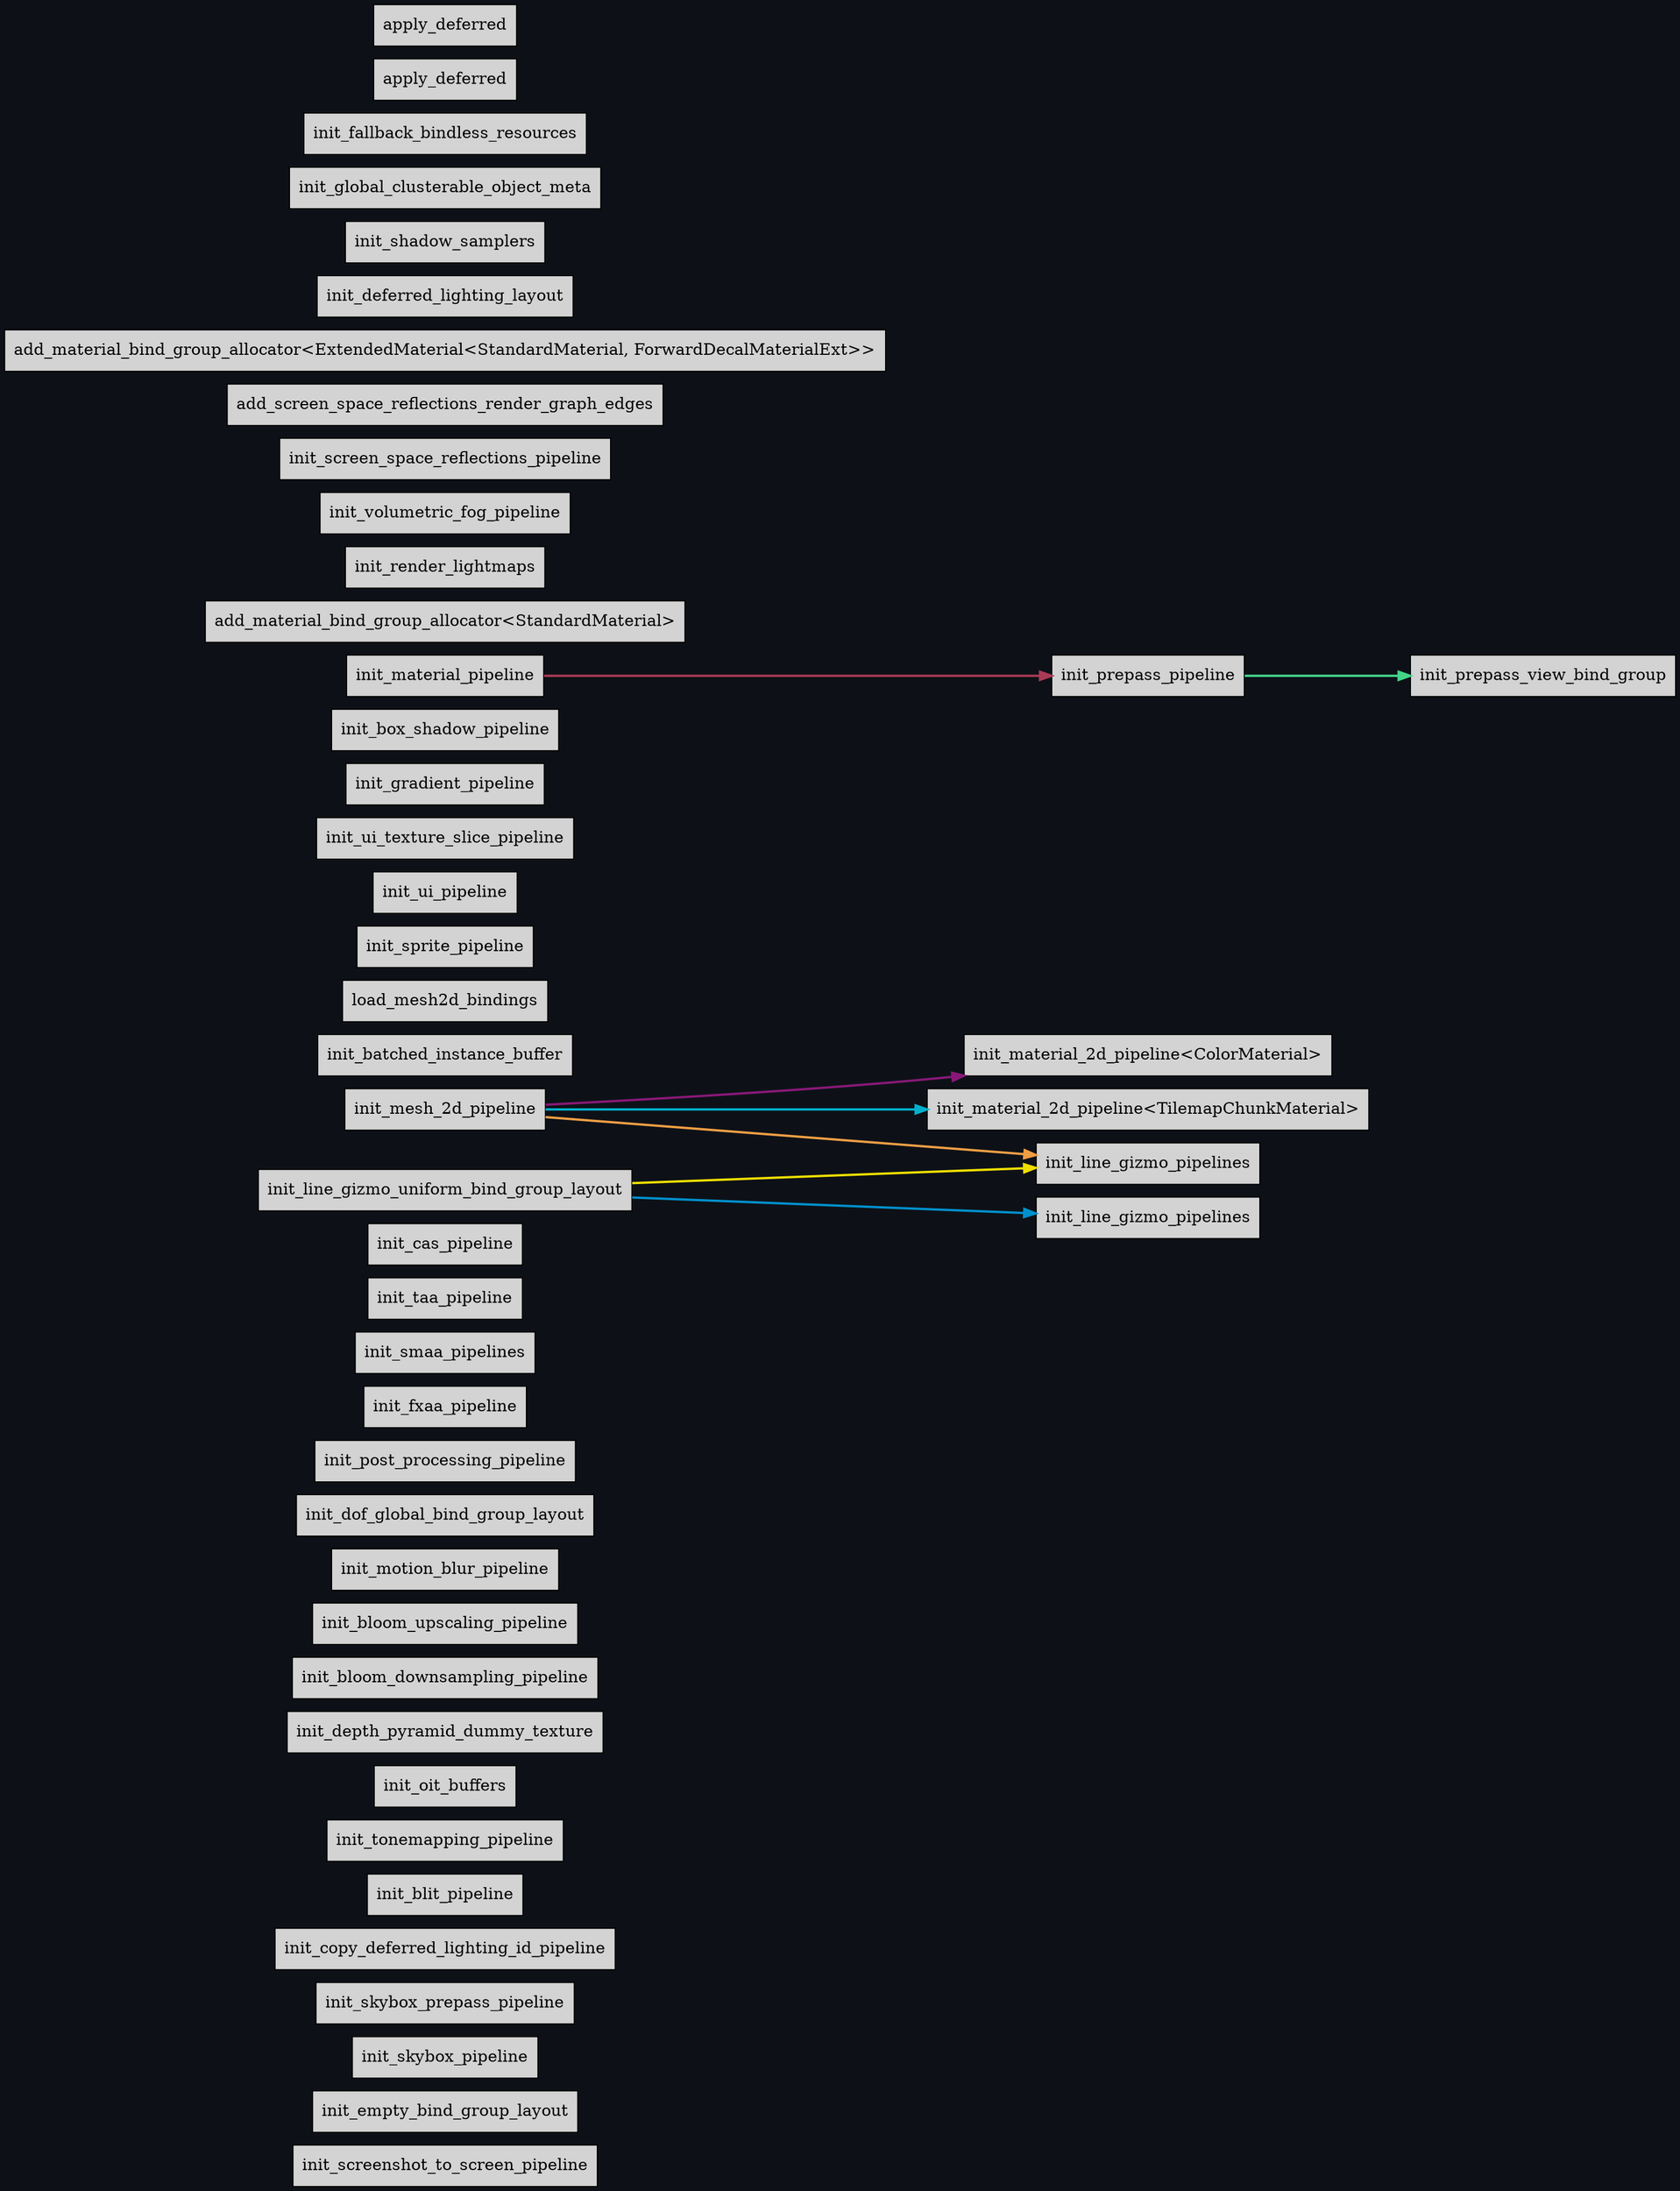digraph "" {
	"compound"="true";
	"splines"="spline";
	"rankdir"="LR";
	"bgcolor"="#0d1117";
	"fontname"="Helvetica";
	"nodesep"="0.15";
	edge ["penwidth"="2"];
	node ["shape"="box", "style"="filled"];
	"node_System(SystemKey(1v1))" ["label"="init_screenshot_to_screen_pipeline", "tooltip"="bevy_render::view::window::screenshot::init_screenshot_to_screen_pipeline"]
	"node_System(SystemKey(2v1))" ["label"="init_empty_bind_group_layout", "tooltip"="bevy_render::render_resource::bind_group_layout::init_empty_bind_group_layout"]
	"node_System(SystemKey(3v1))" ["label"="init_skybox_pipeline", "tooltip"="bevy_core_pipeline::skybox::init_skybox_pipeline"]
	"node_System(SystemKey(4v1))" ["label"="init_skybox_prepass_pipeline", "tooltip"="bevy_core_pipeline::skybox::prepass::init_skybox_prepass_pipeline"]
	"node_System(SystemKey(5v1))" ["label"="init_copy_deferred_lighting_id_pipeline", "tooltip"="bevy_core_pipeline::deferred::copy_lighting_id::init_copy_deferred_lighting_id_pipeline"]
	"node_System(SystemKey(6v1))" ["label"="init_blit_pipeline", "tooltip"="bevy_core_pipeline::blit::init_blit_pipeline"]
	"node_System(SystemKey(7v1))" ["label"="init_tonemapping_pipeline", "tooltip"="bevy_core_pipeline::tonemapping::init_tonemapping_pipeline"]
	"node_System(SystemKey(8v1))" ["label"="init_oit_buffers", "tooltip"="bevy_core_pipeline::oit::init_oit_buffers"]
	"node_System(SystemKey(9v1))" ["label"="init_depth_pyramid_dummy_texture", "tooltip"="bevy_core_pipeline::experimental::mip_generation::init_depth_pyramid_dummy_texture"]
	"node_System(SystemKey(10v1))" ["label"="init_bloom_downsampling_pipeline", "tooltip"="bevy_post_process::bloom::downsampling_pipeline::init_bloom_downsampling_pipeline"]
	"node_System(SystemKey(11v1))" ["label"="init_bloom_upscaling_pipeline", "tooltip"="bevy_post_process::bloom::upsampling_pipeline::init_bloom_upscaling_pipeline"]
	"node_System(SystemKey(12v1))" ["label"="init_motion_blur_pipeline", "tooltip"="bevy_post_process::motion_blur::pipeline::init_motion_blur_pipeline"]
	"node_System(SystemKey(13v1))" ["label"="init_dof_global_bind_group_layout", "tooltip"="bevy_post_process::dof::init_dof_global_bind_group_layout"]
	"node_System(SystemKey(14v1))" ["label"="init_post_processing_pipeline", "tooltip"="bevy_post_process::effect_stack::init_post_processing_pipeline"]
	"node_System(SystemKey(15v1))" ["label"="init_fxaa_pipeline", "tooltip"="bevy_anti_alias::fxaa::init_fxaa_pipeline"]
	"node_System(SystemKey(16v1))" ["label"="init_smaa_pipelines", "tooltip"="bevy_anti_alias::smaa::init_smaa_pipelines"]
	"node_System(SystemKey(17v1))" ["label"="init_taa_pipeline", "tooltip"="bevy_anti_alias::taa::init_taa_pipeline"]
	"node_System(SystemKey(18v1))" ["label"="init_cas_pipeline", "tooltip"="bevy_anti_alias::contrast_adaptive_sharpening::init_cas_pipeline"]
	"node_System(SystemKey(19v1))" ["label"="init_mesh_2d_pipeline", "tooltip"="bevy_sprite_render::mesh2d::mesh::init_mesh_2d_pipeline"]
	"node_System(SystemKey(20v1))" ["label"="init_batched_instance_buffer", "tooltip"="bevy_sprite_render::mesh2d::mesh::init_batched_instance_buffer"]
	"node_System(SystemKey(21v1))" ["label"="load_mesh2d_bindings", "tooltip"="bevy_sprite_render::mesh2d::mesh::load_mesh2d_bindings"]
	"node_System(SystemKey(22v1))" ["label"="init_material_2d_pipeline<ColorMaterial>", "tooltip"="bevy_sprite_render::mesh2d::material::init_material_2d_pipeline<bevy_sprite_render::mesh2d::color_material::ColorMaterial>"]
	"node_System(SystemKey(23v1))" ["label"="init_material_2d_pipeline<TilemapChunkMaterial>", "tooltip"="bevy_sprite_render::mesh2d::material::init_material_2d_pipeline<bevy_sprite_render::tilemap_chunk::tilemap_chunk_material::TilemapChunkMaterial>"]
	"node_System(SystemKey(24v1))" ["label"="init_sprite_pipeline", "tooltip"="bevy_sprite_render::render::init_sprite_pipeline"]
	"node_System(SystemKey(25v1))" ["label"="init_ui_pipeline", "tooltip"="bevy_ui_render::pipeline::init_ui_pipeline"]
	"node_System(SystemKey(26v1))" ["label"="init_ui_texture_slice_pipeline", "tooltip"="bevy_ui_render::ui_texture_slice_pipeline::init_ui_texture_slice_pipeline"]
	"node_System(SystemKey(27v1))" ["label"="init_gradient_pipeline", "tooltip"="bevy_ui_render::gradient::init_gradient_pipeline"]
	"node_System(SystemKey(28v1))" ["label"="init_box_shadow_pipeline", "tooltip"="bevy_ui_render::box_shadow::init_box_shadow_pipeline"]
	"node_System(SystemKey(29v1))" ["label"="init_prepass_pipeline", "tooltip"="bevy_pbr::prepass::init_prepass_pipeline"]
	"node_System(SystemKey(30v1))" ["label"="init_prepass_view_bind_group", "tooltip"="bevy_pbr::prepass::init_prepass_view_bind_group"]
	"node_System(SystemKey(31v1))" ["label"="init_material_pipeline", "tooltip"="bevy_pbr::material::init_material_pipeline"]
	"node_System(SystemKey(32v1))" ["label"="add_material_bind_group_allocator<StandardMaterial>", "tooltip"="bevy_pbr::material::add_material_bind_group_allocator<bevy_pbr::pbr_material::StandardMaterial>"]
	"node_System(SystemKey(33v1))" ["label"="init_render_lightmaps", "tooltip"="bevy_pbr::lightmap::init_render_lightmaps"]
	"node_System(SystemKey(34v1))" ["label"="init_volumetric_fog_pipeline", "tooltip"="bevy_pbr::volumetric_fog::render::init_volumetric_fog_pipeline"]
	"node_System(SystemKey(35v1))" ["label"="init_screen_space_reflections_pipeline", "tooltip"="bevy_pbr::ssr::init_screen_space_reflections_pipeline"]
	"node_System(SystemKey(36v1))" ["label"="add_screen_space_reflections_render_graph_edges", "tooltip"="bevy_pbr::ssr::add_screen_space_reflections_render_graph_edges"]
	"node_System(SystemKey(37v1))" ["label"="add_material_bind_group_allocator<ExtendedMaterial<StandardMaterial, ForwardDecalMaterialExt>>", "tooltip"="bevy_pbr::material::add_material_bind_group_allocator<bevy_pbr::extended_material::ExtendedMaterial<bevy_pbr::pbr_material::StandardMaterial, bevy_pbr::decal::forward::ForwardDecalMaterialExt>>"]
	"node_System(SystemKey(38v1))" ["label"="init_deferred_lighting_layout", "tooltip"="bevy_pbr::deferred::init_deferred_lighting_layout"]
	"node_System(SystemKey(39v1))" ["label"="init_shadow_samplers", "tooltip"="bevy_pbr::render::light::init_shadow_samplers"]
	"node_System(SystemKey(40v1))" ["label"="init_global_clusterable_object_meta", "tooltip"="bevy_pbr::cluster::init_global_clusterable_object_meta"]
	"node_System(SystemKey(41v1))" ["label"="init_fallback_bindless_resources", "tooltip"="bevy_pbr::material_bind_groups::init_fallback_bindless_resources"]
	"node_System(SystemKey(42v1))" ["label"="init_line_gizmo_uniform_bind_group_layout", "tooltip"="bevy_gizmos::init_line_gizmo_uniform_bind_group_layout"]
	"node_System(SystemKey(43v1))" ["label"="init_line_gizmo_pipelines", "tooltip"="bevy_gizmos::pipeline_2d::init_line_gizmo_pipelines"]
	"node_System(SystemKey(44v1))" ["label"="init_line_gizmo_pipelines", "tooltip"="bevy_gizmos::pipeline_3d::init_line_gizmo_pipelines"]
	"node_System(SystemKey(45v1))" ["label"="apply_deferred", "tooltip"="bevy_ecs::apply_deferred"]
	"node_System(SystemKey(46v1))" ["label"="apply_deferred", "tooltip"="bevy_ecs::apply_deferred"]
	"node_System(SystemKey(42v1))" -> "node_System(SystemKey(43v1))" ["lhead"="", "ltail"="", "tooltip"="SystemTypeSet(fn bevy_ecs::system::function_system::FunctionSystem<fn(bevy_ecs::system::commands::Commands<'_, '_>, bevy_ecs::change_detection::Res<'_, bevy_render::renderer::render_device::RenderDevice>), (), bevy_gizmos::init_line_gizmo_uniform_bind_group_layout>()) → init_line_gizmo_pipelines", "color"="#eede00"]
	"node_System(SystemKey(19v1))" -> "node_System(SystemKey(22v1))" ["lhead"="", "ltail"="", "tooltip"="SystemTypeSet(fn bevy_ecs::system::function_system::FunctionSystem<fn(bevy_ecs::system::commands::Commands<'_, '_>, bevy_ecs::change_detection::Res<'_, bevy_render::renderer::render_device::RenderDevice>, bevy_ecs::change_detection::Res<'_, bevy_render::renderer::RenderQueue>, bevy_ecs::change_detection::Res<'_, bevy_render::render_resource::texture::DefaultImageSampler>, bevy_ecs::change_detection::Res<'_, bevy_asset::server::AssetServer>), (), bevy_sprite_render::mesh2d::mesh::init_mesh_2d_pipeline>()) → init_material_2d_pipeline<ColorMaterial>", "color"="#881877"]
	"node_System(SystemKey(19v1))" -> "node_System(SystemKey(23v1))" ["lhead"="", "ltail"="", "tooltip"="SystemTypeSet(fn bevy_ecs::system::function_system::FunctionSystem<fn(bevy_ecs::system::commands::Commands<'_, '_>, bevy_ecs::change_detection::Res<'_, bevy_render::renderer::render_device::RenderDevice>, bevy_ecs::change_detection::Res<'_, bevy_render::renderer::RenderQueue>, bevy_ecs::change_detection::Res<'_, bevy_render::render_resource::texture::DefaultImageSampler>, bevy_ecs::change_detection::Res<'_, bevy_asset::server::AssetServer>), (), bevy_sprite_render::mesh2d::mesh::init_mesh_2d_pipeline>()) → init_material_2d_pipeline<TilemapChunkMaterial>", "color"="#00b0cc"]
	"node_System(SystemKey(31v1))" -> "node_System(SystemKey(29v1))" ["lhead"="", "ltail"="", "tooltip"="SystemTypeSet(fn bevy_ecs::system::function_system::FunctionSystem<fn(bevy_ecs::system::commands::Commands<'_, '_>, bevy_ecs::change_detection::Res<'_, bevy_pbr::render::mesh::MeshPipeline>), (), bevy_pbr::material::init_material_pipeline>()) → init_prepass_pipeline", "color"="#aa3a55"]
	"node_System(SystemKey(29v1))" -> "node_System(SystemKey(30v1))" ["lhead"="", "ltail"="", "tooltip"="init_prepass_pipeline → init_prepass_view_bind_group", "color"="#44d488"]
	"node_System(SystemKey(42v1))" -> "node_System(SystemKey(44v1))" ["lhead"="", "ltail"="", "tooltip"="SystemTypeSet(fn bevy_ecs::system::function_system::FunctionSystem<fn(bevy_ecs::system::commands::Commands<'_, '_>, bevy_ecs::change_detection::Res<'_, bevy_render::renderer::render_device::RenderDevice>), (), bevy_gizmos::init_line_gizmo_uniform_bind_group_layout>()) → init_line_gizmo_pipelines", "color"="#0090cc"]
	"node_System(SystemKey(19v1))" -> "node_System(SystemKey(43v1))" ["lhead"="", "ltail"="", "tooltip"="SystemTypeSet(fn bevy_ecs::system::function_system::FunctionSystem<fn(bevy_ecs::system::commands::Commands<'_, '_>, bevy_ecs::change_detection::Res<'_, bevy_render::renderer::render_device::RenderDevice>, bevy_ecs::change_detection::Res<'_, bevy_render::renderer::RenderQueue>, bevy_ecs::change_detection::Res<'_, bevy_render::render_resource::texture::DefaultImageSampler>, bevy_ecs::change_detection::Res<'_, bevy_asset::server::AssetServer>), (), bevy_sprite_render::mesh2d::mesh::init_mesh_2d_pipeline>()) → init_line_gizmo_pipelines", "color"="#ee9e44"]
}
